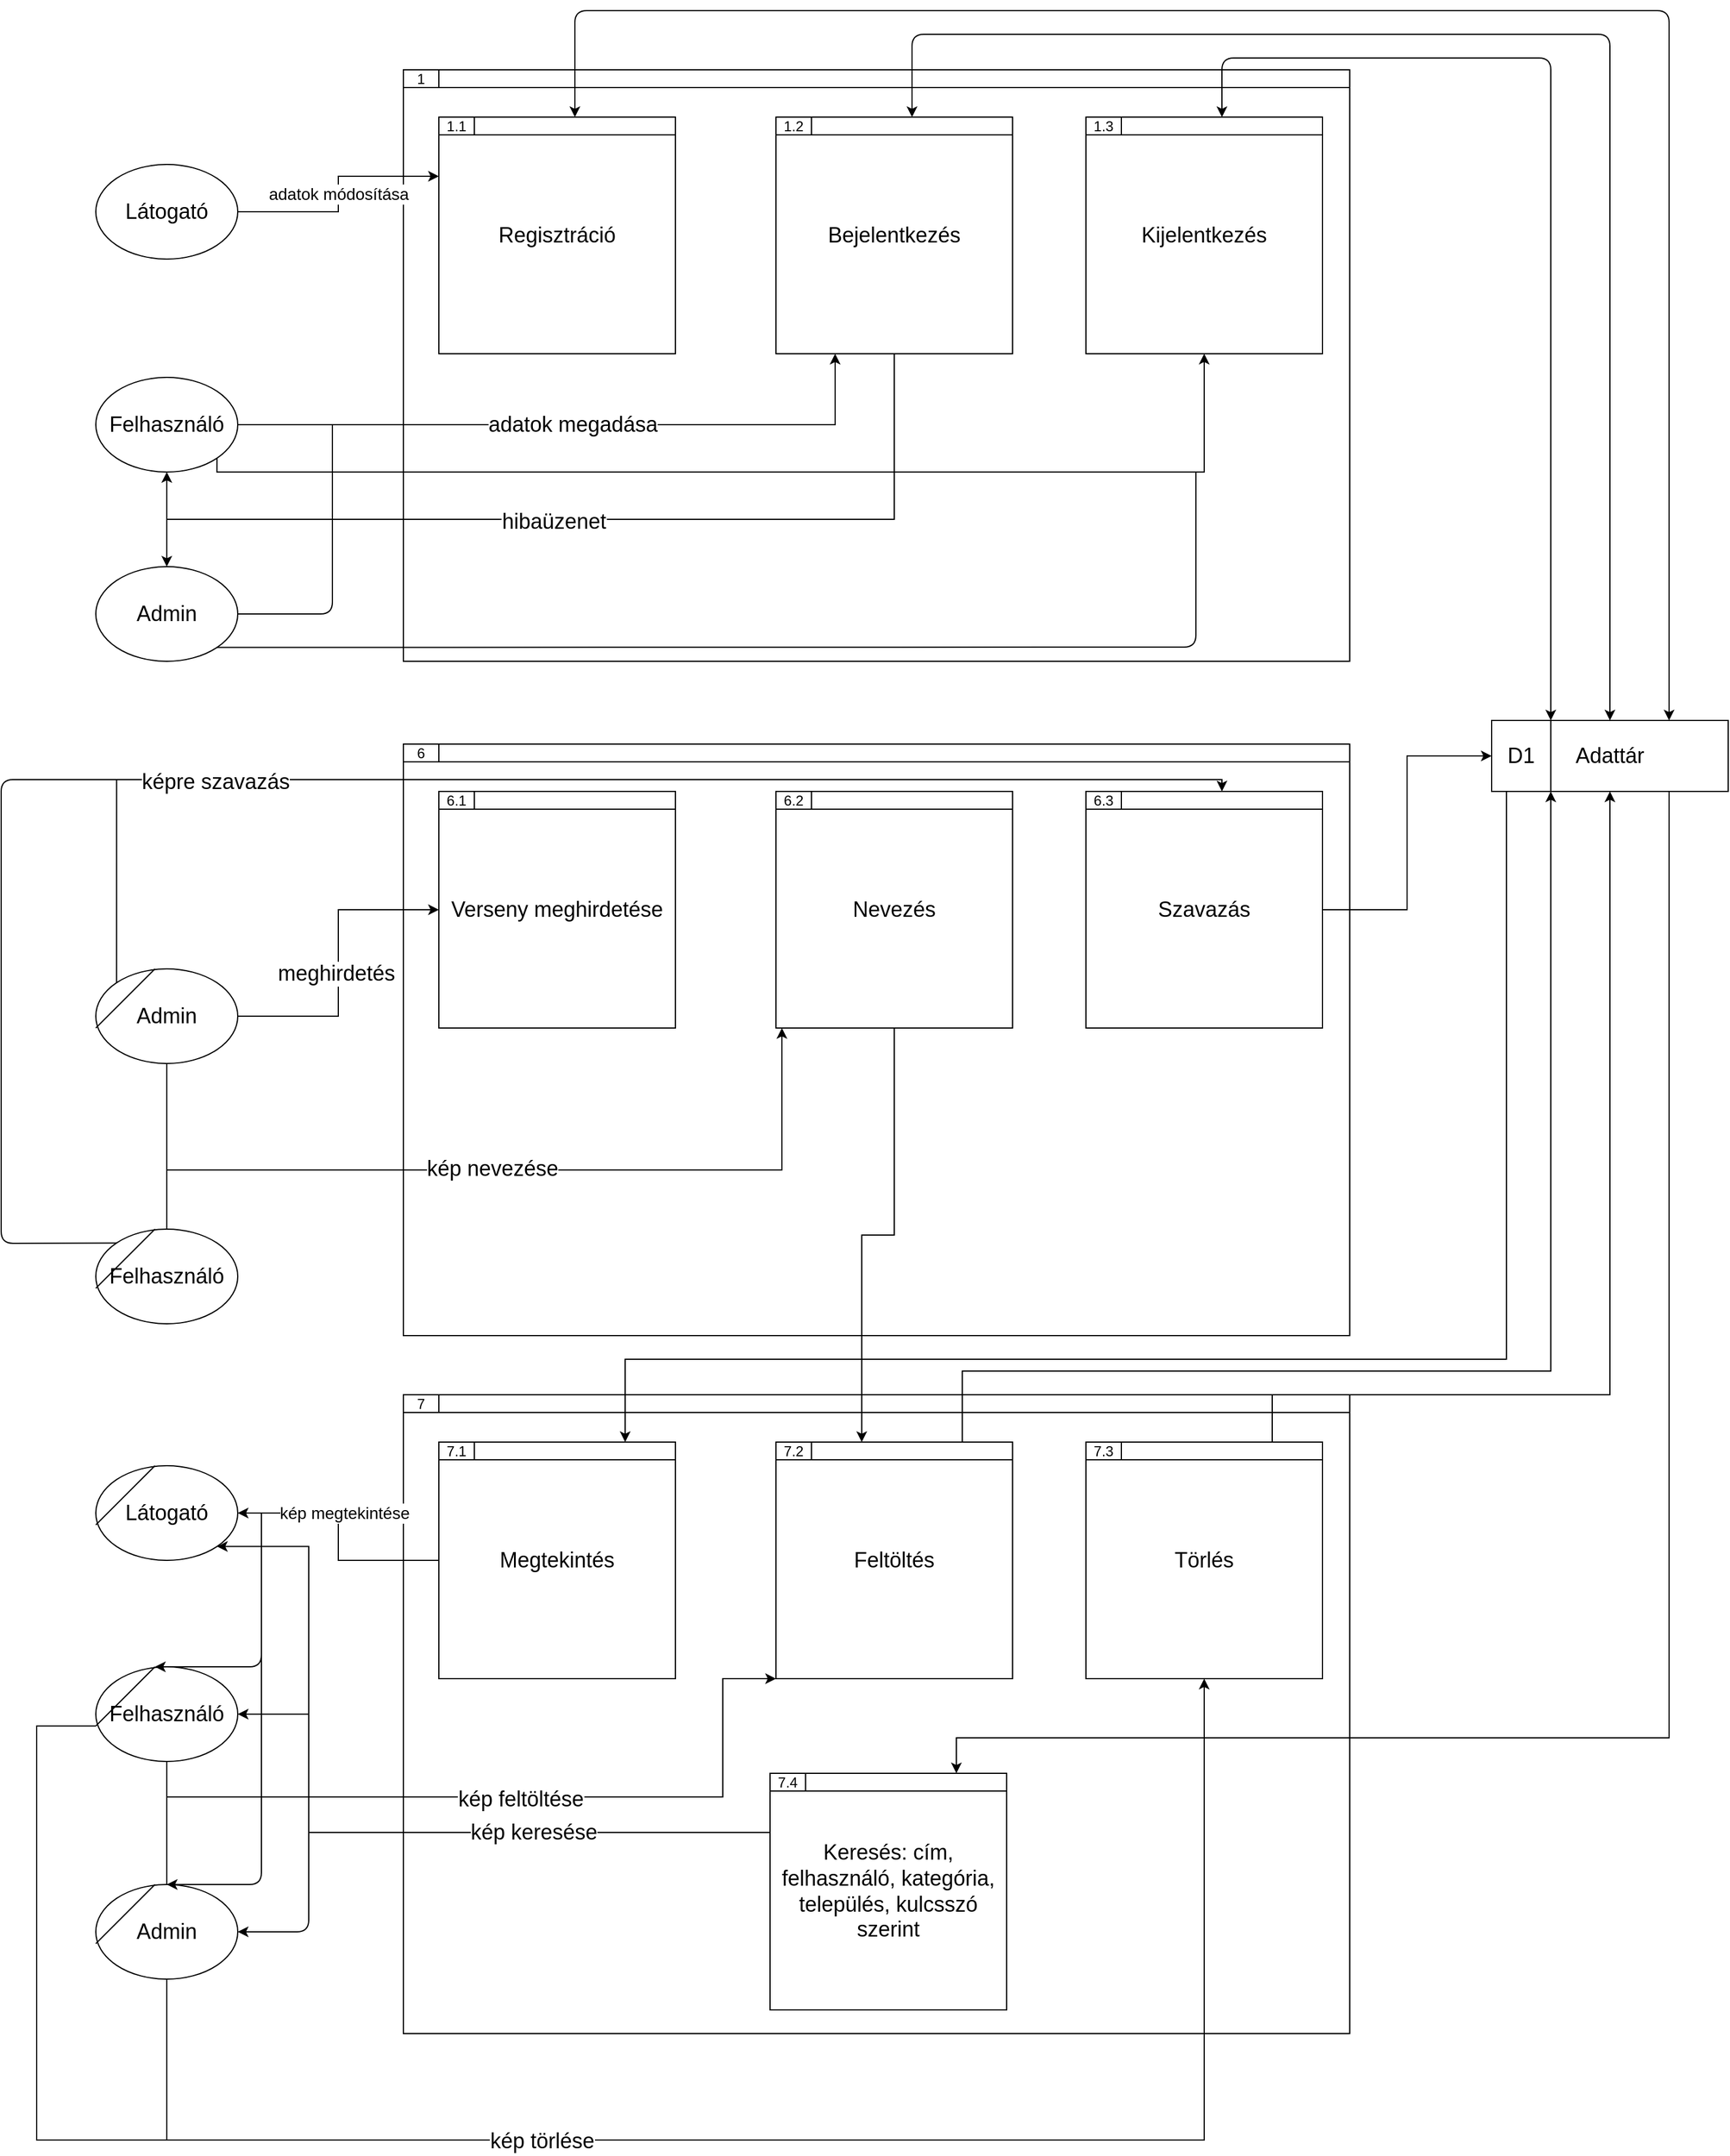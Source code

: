 <mxfile version="14.6.11" type="device"><diagram id="liq6UGpSimHM-IPulGpQ" name="1 oldal"><mxGraphModel dx="2500" dy="896" grid="1" gridSize="10" guides="1" tooltips="1" connect="1" arrows="1" fold="1" page="1" pageScale="1" pageWidth="827" pageHeight="1169" math="0" shadow="0"><root><mxCell id="0"/><mxCell id="1" parent="0"/><mxCell id="KeTaUQjDJI3qpEHihpLi-12" value="" style="group" parent="1" vertex="1" connectable="0"><mxGeometry x="50" y="140" width="900" height="500" as="geometry"/></mxCell><mxCell id="KeTaUQjDJI3qpEHihpLi-9" value="" style="rounded=0;whiteSpace=wrap;html=1;" parent="KeTaUQjDJI3qpEHihpLi-12" vertex="1"><mxGeometry width="800.0" height="500" as="geometry"/></mxCell><mxCell id="KeTaUQjDJI3qpEHihpLi-10" value="1" style="rounded=0;whiteSpace=wrap;html=1;" parent="KeTaUQjDJI3qpEHihpLi-12" vertex="1"><mxGeometry width="30.0" height="15" as="geometry"/></mxCell><mxCell id="KeTaUQjDJI3qpEHihpLi-11" value="" style="rounded=0;whiteSpace=wrap;html=1;" parent="KeTaUQjDJI3qpEHihpLi-12" vertex="1"><mxGeometry x="30.0" width="770.0" height="15" as="geometry"/></mxCell><mxCell id="-LJ7-Fzb_7bHm14a7yFh-14" value="" style="group" vertex="1" connectable="0" parent="KeTaUQjDJI3qpEHihpLi-12"><mxGeometry x="30" y="40" width="200.0" height="200" as="geometry"/></mxCell><mxCell id="-LJ7-Fzb_7bHm14a7yFh-5" value="&lt;font style=&quot;font-size: 18px&quot;&gt;Regisztráció&lt;/font&gt;" style="rounded=0;whiteSpace=wrap;html=1;" vertex="1" parent="-LJ7-Fzb_7bHm14a7yFh-14"><mxGeometry width="200.0" height="200" as="geometry"/></mxCell><mxCell id="-LJ7-Fzb_7bHm14a7yFh-6" value="1.1" style="rounded=0;whiteSpace=wrap;html=1;" vertex="1" parent="-LJ7-Fzb_7bHm14a7yFh-14"><mxGeometry width="30.0" height="15" as="geometry"/></mxCell><mxCell id="-LJ7-Fzb_7bHm14a7yFh-7" value="" style="rounded=0;whiteSpace=wrap;html=1;" vertex="1" parent="-LJ7-Fzb_7bHm14a7yFh-14"><mxGeometry x="30.0" width="170.0" height="15" as="geometry"/></mxCell><mxCell id="-LJ7-Fzb_7bHm14a7yFh-56" value="" style="group" vertex="1" connectable="0" parent="KeTaUQjDJI3qpEHihpLi-12"><mxGeometry x="577" y="40" width="200.0" height="200" as="geometry"/></mxCell><mxCell id="-LJ7-Fzb_7bHm14a7yFh-57" value="&lt;font style=&quot;font-size: 18px&quot;&gt;Kijelentkezés&lt;/font&gt;" style="rounded=0;whiteSpace=wrap;html=1;" vertex="1" parent="-LJ7-Fzb_7bHm14a7yFh-56"><mxGeometry width="200.0" height="200" as="geometry"/></mxCell><mxCell id="-LJ7-Fzb_7bHm14a7yFh-58" value="1.3" style="rounded=0;whiteSpace=wrap;html=1;" vertex="1" parent="-LJ7-Fzb_7bHm14a7yFh-56"><mxGeometry width="30.0" height="15" as="geometry"/></mxCell><mxCell id="-LJ7-Fzb_7bHm14a7yFh-59" value="" style="rounded=0;whiteSpace=wrap;html=1;" vertex="1" parent="-LJ7-Fzb_7bHm14a7yFh-56"><mxGeometry x="30.0" width="170.0" height="15" as="geometry"/></mxCell><mxCell id="-LJ7-Fzb_7bHm14a7yFh-60" value="" style="group" vertex="1" connectable="0" parent="KeTaUQjDJI3qpEHihpLi-12"><mxGeometry x="315" y="40" width="200.0" height="200" as="geometry"/></mxCell><mxCell id="-LJ7-Fzb_7bHm14a7yFh-61" value="&lt;font style=&quot;font-size: 18px&quot;&gt;Bejelentkezés&lt;/font&gt;" style="rounded=0;whiteSpace=wrap;html=1;" vertex="1" parent="-LJ7-Fzb_7bHm14a7yFh-60"><mxGeometry width="200.0" height="200" as="geometry"/></mxCell><mxCell id="-LJ7-Fzb_7bHm14a7yFh-62" value="1.2" style="rounded=0;whiteSpace=wrap;html=1;" vertex="1" parent="-LJ7-Fzb_7bHm14a7yFh-60"><mxGeometry width="30.0" height="15" as="geometry"/></mxCell><mxCell id="-LJ7-Fzb_7bHm14a7yFh-63" value="" style="rounded=0;whiteSpace=wrap;html=1;" vertex="1" parent="-LJ7-Fzb_7bHm14a7yFh-60"><mxGeometry x="30.0" width="170.0" height="15" as="geometry"/></mxCell><mxCell id="-LJ7-Fzb_7bHm14a7yFh-17" value="" style="group" vertex="1" connectable="0" parent="1"><mxGeometry x="970" y="690" width="200" height="60" as="geometry"/></mxCell><mxCell id="-LJ7-Fzb_7bHm14a7yFh-15" value="&lt;font style=&quot;font-size: 18px&quot;&gt;Adattár&lt;/font&gt;" style="rounded=0;whiteSpace=wrap;html=1;align=center;" vertex="1" parent="-LJ7-Fzb_7bHm14a7yFh-17"><mxGeometry width="200" height="60" as="geometry"/></mxCell><mxCell id="-LJ7-Fzb_7bHm14a7yFh-16" value="&lt;font style=&quot;font-size: 18px&quot;&gt;D1&lt;/font&gt;" style="rounded=0;whiteSpace=wrap;html=1;" vertex="1" parent="-LJ7-Fzb_7bHm14a7yFh-17"><mxGeometry width="50" height="60" as="geometry"/></mxCell><mxCell id="-LJ7-Fzb_7bHm14a7yFh-64" value="" style="endArrow=classic;startArrow=classic;html=1;exitX=0.5;exitY=0;exitDx=0;exitDy=0;entryX=0.75;entryY=0;entryDx=0;entryDy=0;" edge="1" parent="1" source="-LJ7-Fzb_7bHm14a7yFh-7" target="-LJ7-Fzb_7bHm14a7yFh-15"><mxGeometry width="50" height="50" relative="1" as="geometry"><mxPoint x="200" y="130" as="sourcePoint"/><mxPoint x="250" y="80" as="targetPoint"/><Array as="points"><mxPoint x="195" y="90"/><mxPoint x="1120" y="90"/></Array></mxGeometry></mxCell><mxCell id="-LJ7-Fzb_7bHm14a7yFh-65" value="" style="endArrow=classic;startArrow=classic;html=1;entryX=0.5;entryY=0;entryDx=0;entryDy=0;exitX=0.5;exitY=0;exitDx=0;exitDy=0;" edge="1" parent="1" source="-LJ7-Fzb_7bHm14a7yFh-63" target="-LJ7-Fzb_7bHm14a7yFh-15"><mxGeometry width="50" height="50" relative="1" as="geometry"><mxPoint x="970" y="250" as="sourcePoint"/><mxPoint x="1020" y="200" as="targetPoint"/><Array as="points"><mxPoint x="480" y="110"/><mxPoint x="1070" y="110"/></Array></mxGeometry></mxCell><mxCell id="-LJ7-Fzb_7bHm14a7yFh-66" value="" style="endArrow=classic;startArrow=classic;html=1;exitX=0.25;exitY=0;exitDx=0;exitDy=0;entryX=0.5;entryY=0;entryDx=0;entryDy=0;" edge="1" parent="1" source="-LJ7-Fzb_7bHm14a7yFh-15" target="-LJ7-Fzb_7bHm14a7yFh-59"><mxGeometry width="50" height="50" relative="1" as="geometry"><mxPoint x="550" y="480" as="sourcePoint"/><mxPoint x="600" y="430" as="targetPoint"/><Array as="points"><mxPoint x="1020" y="130"/><mxPoint x="742" y="130"/></Array></mxGeometry></mxCell><mxCell id="-LJ7-Fzb_7bHm14a7yFh-103" value="&lt;font style=&quot;font-size: 14px&quot;&gt;adatok módosítása&lt;/font&gt;" style="edgeStyle=orthogonalEdgeStyle;rounded=0;orthogonalLoop=1;jettySize=auto;html=1;exitX=1;exitY=0.5;exitDx=0;exitDy=0;entryX=0;entryY=0.25;entryDx=0;entryDy=0;" edge="1" parent="1" source="-LJ7-Fzb_7bHm14a7yFh-67" target="-LJ7-Fzb_7bHm14a7yFh-5"><mxGeometry relative="1" as="geometry"/></mxCell><mxCell id="-LJ7-Fzb_7bHm14a7yFh-67" value="&lt;font style=&quot;font-size: 18px&quot;&gt;Látogató&lt;/font&gt;" style="ellipse;whiteSpace=wrap;html=1;" vertex="1" parent="1"><mxGeometry x="-210" y="220" width="120" height="80" as="geometry"/></mxCell><mxCell id="-LJ7-Fzb_7bHm14a7yFh-70" value="&lt;font style=&quot;font-size: 18px&quot;&gt;adatok megadása&lt;/font&gt;" style="edgeStyle=orthogonalEdgeStyle;rounded=0;orthogonalLoop=1;jettySize=auto;html=1;exitX=1;exitY=0.5;exitDx=0;exitDy=0;entryX=0.25;entryY=1;entryDx=0;entryDy=0;" edge="1" parent="1" source="-LJ7-Fzb_7bHm14a7yFh-68" target="-LJ7-Fzb_7bHm14a7yFh-61"><mxGeometry relative="1" as="geometry"><Array as="points"><mxPoint x="415" y="440"/></Array></mxGeometry></mxCell><mxCell id="-LJ7-Fzb_7bHm14a7yFh-68" value="&lt;font style=&quot;font-size: 18px&quot;&gt;Felhasználó&lt;/font&gt;" style="ellipse;whiteSpace=wrap;html=1;" vertex="1" parent="1"><mxGeometry x="-210" y="400" width="120" height="80" as="geometry"/></mxCell><mxCell id="-LJ7-Fzb_7bHm14a7yFh-69" value="&lt;font style=&quot;font-size: 18px&quot;&gt;Admin&lt;/font&gt;" style="ellipse;whiteSpace=wrap;html=1;" vertex="1" parent="1"><mxGeometry x="-210" y="560" width="120" height="80" as="geometry"/></mxCell><mxCell id="-LJ7-Fzb_7bHm14a7yFh-99" value="" style="endArrow=none;html=1;exitX=1;exitY=0.5;exitDx=0;exitDy=0;" edge="1" parent="1" source="-LJ7-Fzb_7bHm14a7yFh-69"><mxGeometry width="50" height="50" relative="1" as="geometry"><mxPoint x="340" y="530" as="sourcePoint"/><mxPoint x="-10" y="440" as="targetPoint"/><Array as="points"><mxPoint x="-10" y="600"/></Array></mxGeometry></mxCell><mxCell id="-LJ7-Fzb_7bHm14a7yFh-105" value="" style="group" vertex="1" connectable="0" parent="1"><mxGeometry x="50" y="710" width="930" height="1090" as="geometry"/></mxCell><mxCell id="-LJ7-Fzb_7bHm14a7yFh-106" value="" style="rounded=0;whiteSpace=wrap;html=1;" vertex="1" parent="-LJ7-Fzb_7bHm14a7yFh-105"><mxGeometry width="800.0" height="500" as="geometry"/></mxCell><mxCell id="-LJ7-Fzb_7bHm14a7yFh-107" value="6" style="rounded=0;whiteSpace=wrap;html=1;" vertex="1" parent="-LJ7-Fzb_7bHm14a7yFh-105"><mxGeometry width="30.0" height="15" as="geometry"/></mxCell><mxCell id="-LJ7-Fzb_7bHm14a7yFh-108" value="" style="rounded=0;whiteSpace=wrap;html=1;" vertex="1" parent="-LJ7-Fzb_7bHm14a7yFh-105"><mxGeometry x="30.0" width="770.0" height="15" as="geometry"/></mxCell><mxCell id="-LJ7-Fzb_7bHm14a7yFh-109" value="" style="group" vertex="1" connectable="0" parent="-LJ7-Fzb_7bHm14a7yFh-105"><mxGeometry x="30" y="40" width="200.0" height="200" as="geometry"/></mxCell><mxCell id="-LJ7-Fzb_7bHm14a7yFh-110" value="&lt;font style=&quot;font-size: 18px&quot;&gt;Verseny meghirdetése&lt;/font&gt;" style="rounded=0;whiteSpace=wrap;html=1;" vertex="1" parent="-LJ7-Fzb_7bHm14a7yFh-109"><mxGeometry width="200.0" height="200" as="geometry"/></mxCell><mxCell id="-LJ7-Fzb_7bHm14a7yFh-111" value="6.1" style="rounded=0;whiteSpace=wrap;html=1;" vertex="1" parent="-LJ7-Fzb_7bHm14a7yFh-109"><mxGeometry width="30.0" height="15" as="geometry"/></mxCell><mxCell id="-LJ7-Fzb_7bHm14a7yFh-112" value="" style="rounded=0;whiteSpace=wrap;html=1;" vertex="1" parent="-LJ7-Fzb_7bHm14a7yFh-109"><mxGeometry x="30.0" width="170.0" height="15" as="geometry"/></mxCell><mxCell id="-LJ7-Fzb_7bHm14a7yFh-123" value="" style="group" vertex="1" connectable="0" parent="-LJ7-Fzb_7bHm14a7yFh-105"><mxGeometry y="550" width="900" height="540" as="geometry"/></mxCell><mxCell id="-LJ7-Fzb_7bHm14a7yFh-124" value="" style="rounded=0;whiteSpace=wrap;html=1;" vertex="1" parent="-LJ7-Fzb_7bHm14a7yFh-123"><mxGeometry width="800" height="540" as="geometry"/></mxCell><mxCell id="-LJ7-Fzb_7bHm14a7yFh-125" value="7" style="rounded=0;whiteSpace=wrap;html=1;" vertex="1" parent="-LJ7-Fzb_7bHm14a7yFh-123"><mxGeometry width="30.0" height="15" as="geometry"/></mxCell><mxCell id="-LJ7-Fzb_7bHm14a7yFh-126" value="" style="rounded=0;whiteSpace=wrap;html=1;" vertex="1" parent="-LJ7-Fzb_7bHm14a7yFh-123"><mxGeometry x="30.0" width="770.0" height="15" as="geometry"/></mxCell><mxCell id="-LJ7-Fzb_7bHm14a7yFh-127" value="" style="group" vertex="1" connectable="0" parent="-LJ7-Fzb_7bHm14a7yFh-123"><mxGeometry x="30" y="40" width="200.0" height="200" as="geometry"/></mxCell><mxCell id="-LJ7-Fzb_7bHm14a7yFh-128" value="&lt;font style=&quot;font-size: 18px&quot;&gt;Megtekintés&lt;/font&gt;" style="rounded=0;whiteSpace=wrap;html=1;" vertex="1" parent="-LJ7-Fzb_7bHm14a7yFh-127"><mxGeometry width="200.0" height="200" as="geometry"/></mxCell><mxCell id="-LJ7-Fzb_7bHm14a7yFh-129" value="7.1" style="rounded=0;whiteSpace=wrap;html=1;" vertex="1" parent="-LJ7-Fzb_7bHm14a7yFh-127"><mxGeometry width="30.0" height="15" as="geometry"/></mxCell><mxCell id="-LJ7-Fzb_7bHm14a7yFh-130" value="" style="rounded=0;whiteSpace=wrap;html=1;" vertex="1" parent="-LJ7-Fzb_7bHm14a7yFh-127"><mxGeometry x="30.0" width="170.0" height="15" as="geometry"/></mxCell><mxCell id="-LJ7-Fzb_7bHm14a7yFh-131" value="" style="group" vertex="1" connectable="0" parent="-LJ7-Fzb_7bHm14a7yFh-123"><mxGeometry x="577" y="40" width="200.0" height="200" as="geometry"/></mxCell><mxCell id="-LJ7-Fzb_7bHm14a7yFh-132" value="&lt;font style=&quot;font-size: 18px&quot;&gt;Törlés&lt;/font&gt;" style="rounded=0;whiteSpace=wrap;html=1;" vertex="1" parent="-LJ7-Fzb_7bHm14a7yFh-131"><mxGeometry width="200.0" height="200" as="geometry"/></mxCell><mxCell id="-LJ7-Fzb_7bHm14a7yFh-133" value="7.3" style="rounded=0;whiteSpace=wrap;html=1;" vertex="1" parent="-LJ7-Fzb_7bHm14a7yFh-131"><mxGeometry width="30.0" height="15" as="geometry"/></mxCell><mxCell id="-LJ7-Fzb_7bHm14a7yFh-134" value="" style="rounded=0;whiteSpace=wrap;html=1;" vertex="1" parent="-LJ7-Fzb_7bHm14a7yFh-131"><mxGeometry x="30.0" width="170.0" height="15" as="geometry"/></mxCell><mxCell id="-LJ7-Fzb_7bHm14a7yFh-135" value="" style="group" vertex="1" connectable="0" parent="-LJ7-Fzb_7bHm14a7yFh-123"><mxGeometry x="315" y="40" width="200.0" height="200" as="geometry"/></mxCell><mxCell id="-LJ7-Fzb_7bHm14a7yFh-136" value="&lt;font style=&quot;font-size: 18px&quot;&gt;Feltöltés&lt;/font&gt;" style="rounded=0;whiteSpace=wrap;html=1;" vertex="1" parent="-LJ7-Fzb_7bHm14a7yFh-135"><mxGeometry width="200.0" height="200" as="geometry"/></mxCell><mxCell id="-LJ7-Fzb_7bHm14a7yFh-137" value="7.2" style="rounded=0;whiteSpace=wrap;html=1;" vertex="1" parent="-LJ7-Fzb_7bHm14a7yFh-135"><mxGeometry width="30.0" height="15" as="geometry"/></mxCell><mxCell id="-LJ7-Fzb_7bHm14a7yFh-138" value="" style="rounded=0;whiteSpace=wrap;html=1;" vertex="1" parent="-LJ7-Fzb_7bHm14a7yFh-135"><mxGeometry x="30.0" width="170.0" height="15" as="geometry"/></mxCell><mxCell id="-LJ7-Fzb_7bHm14a7yFh-149" value="" style="group" vertex="1" connectable="0" parent="-LJ7-Fzb_7bHm14a7yFh-123"><mxGeometry x="310" y="320" width="200.0" height="200" as="geometry"/></mxCell><mxCell id="-LJ7-Fzb_7bHm14a7yFh-150" value="&lt;font style=&quot;font-size: 18px&quot;&gt;Keresés: cím, felhasználó, kategória, település, kulcsszó szerint&lt;/font&gt;" style="rounded=0;whiteSpace=wrap;html=1;" vertex="1" parent="-LJ7-Fzb_7bHm14a7yFh-149"><mxGeometry width="200.0" height="200" as="geometry"/></mxCell><mxCell id="-LJ7-Fzb_7bHm14a7yFh-151" value="7.4" style="rounded=0;whiteSpace=wrap;html=1;" vertex="1" parent="-LJ7-Fzb_7bHm14a7yFh-149"><mxGeometry width="30.0" height="15" as="geometry"/></mxCell><mxCell id="-LJ7-Fzb_7bHm14a7yFh-152" value="" style="rounded=0;whiteSpace=wrap;html=1;" vertex="1" parent="-LJ7-Fzb_7bHm14a7yFh-149"><mxGeometry x="30.0" width="170.0" height="15" as="geometry"/></mxCell><mxCell id="-LJ7-Fzb_7bHm14a7yFh-117" value="" style="group" vertex="1" connectable="0" parent="-LJ7-Fzb_7bHm14a7yFh-105"><mxGeometry x="577" y="40" width="200.0" height="200" as="geometry"/></mxCell><mxCell id="-LJ7-Fzb_7bHm14a7yFh-118" value="&lt;span style=&quot;font-size: 18px&quot;&gt;Szavazás&lt;/span&gt;" style="rounded=0;whiteSpace=wrap;html=1;" vertex="1" parent="-LJ7-Fzb_7bHm14a7yFh-117"><mxGeometry width="200.0" height="200" as="geometry"/></mxCell><mxCell id="-LJ7-Fzb_7bHm14a7yFh-119" value="6.3" style="rounded=0;whiteSpace=wrap;html=1;" vertex="1" parent="-LJ7-Fzb_7bHm14a7yFh-117"><mxGeometry width="30.0" height="15" as="geometry"/></mxCell><mxCell id="-LJ7-Fzb_7bHm14a7yFh-120" value="" style="rounded=0;whiteSpace=wrap;html=1;" vertex="1" parent="-LJ7-Fzb_7bHm14a7yFh-117"><mxGeometry x="30.0" width="170.0" height="15" as="geometry"/></mxCell><mxCell id="-LJ7-Fzb_7bHm14a7yFh-157" value="" style="group" vertex="1" connectable="0" parent="-LJ7-Fzb_7bHm14a7yFh-105"><mxGeometry x="315" y="40" width="200.0" height="200" as="geometry"/></mxCell><mxCell id="-LJ7-Fzb_7bHm14a7yFh-158" value="&lt;span style=&quot;font-size: 18px&quot;&gt;Nevezés&lt;/span&gt;" style="rounded=0;whiteSpace=wrap;html=1;" vertex="1" parent="-LJ7-Fzb_7bHm14a7yFh-157"><mxGeometry width="200.0" height="200" as="geometry"/></mxCell><mxCell id="-LJ7-Fzb_7bHm14a7yFh-159" value="6.2" style="rounded=0;whiteSpace=wrap;html=1;" vertex="1" parent="-LJ7-Fzb_7bHm14a7yFh-157"><mxGeometry width="30.0" height="15" as="geometry"/></mxCell><mxCell id="-LJ7-Fzb_7bHm14a7yFh-160" value="" style="rounded=0;whiteSpace=wrap;html=1;" vertex="1" parent="-LJ7-Fzb_7bHm14a7yFh-157"><mxGeometry x="30.0" width="170.0" height="15" as="geometry"/></mxCell><mxCell id="-LJ7-Fzb_7bHm14a7yFh-161" style="edgeStyle=orthogonalEdgeStyle;rounded=0;orthogonalLoop=1;jettySize=auto;html=1;exitX=0.5;exitY=1;exitDx=0;exitDy=0;entryX=0.25;entryY=0;entryDx=0;entryDy=0;endArrow=classic;endFill=1;" edge="1" parent="-LJ7-Fzb_7bHm14a7yFh-105" source="-LJ7-Fzb_7bHm14a7yFh-158" target="-LJ7-Fzb_7bHm14a7yFh-138"><mxGeometry relative="1" as="geometry"/></mxCell><mxCell id="-LJ7-Fzb_7bHm14a7yFh-142" style="edgeStyle=orthogonalEdgeStyle;rounded=0;orthogonalLoop=1;jettySize=auto;html=1;exitX=0.5;exitY=1;exitDx=0;exitDy=0;entryX=0.5;entryY=1;entryDx=0;entryDy=0;" edge="1" parent="1" source="-LJ7-Fzb_7bHm14a7yFh-61" target="-LJ7-Fzb_7bHm14a7yFh-68"><mxGeometry relative="1" as="geometry"><Array as="points"><mxPoint x="465" y="520"/><mxPoint x="-150" y="520"/></Array></mxGeometry></mxCell><mxCell id="-LJ7-Fzb_7bHm14a7yFh-144" value="&lt;font style=&quot;font-size: 18px&quot;&gt;hibaüzenet&lt;/font&gt;" style="edgeLabel;html=1;align=center;verticalAlign=middle;resizable=0;points=[];" vertex="1" connectable="0" parent="-LJ7-Fzb_7bHm14a7yFh-142"><mxGeometry x="0.078" y="2" relative="1" as="geometry"><mxPoint as="offset"/></mxGeometry></mxCell><mxCell id="-LJ7-Fzb_7bHm14a7yFh-143" value="" style="endArrow=classic;html=1;entryX=0.5;entryY=0;entryDx=0;entryDy=0;" edge="1" parent="1" target="-LJ7-Fzb_7bHm14a7yFh-69"><mxGeometry width="50" height="50" relative="1" as="geometry"><mxPoint x="-150" y="500" as="sourcePoint"/><mxPoint x="450" y="470" as="targetPoint"/></mxGeometry></mxCell><mxCell id="-LJ7-Fzb_7bHm14a7yFh-147" style="edgeStyle=orthogonalEdgeStyle;rounded=0;orthogonalLoop=1;jettySize=auto;html=1;exitX=1;exitY=1;exitDx=0;exitDy=0;entryX=0.5;entryY=1;entryDx=0;entryDy=0;" edge="1" parent="1" source="-LJ7-Fzb_7bHm14a7yFh-68" target="-LJ7-Fzb_7bHm14a7yFh-57"><mxGeometry relative="1" as="geometry"><Array as="points"><mxPoint x="-108" y="480"/><mxPoint x="727" y="480"/></Array></mxGeometry></mxCell><mxCell id="-LJ7-Fzb_7bHm14a7yFh-148" value="" style="endArrow=none;html=1;entryX=1;entryY=1;entryDx=0;entryDy=0;endFill=0;" edge="1" parent="1" target="-LJ7-Fzb_7bHm14a7yFh-69"><mxGeometry width="50" height="50" relative="1" as="geometry"><mxPoint x="720" y="480" as="sourcePoint"/><mxPoint x="450" y="470" as="targetPoint"/><Array as="points"><mxPoint x="720" y="628"/></Array></mxGeometry></mxCell><mxCell id="-LJ7-Fzb_7bHm14a7yFh-153" style="edgeStyle=orthogonalEdgeStyle;rounded=0;orthogonalLoop=1;jettySize=auto;html=1;exitX=0.75;exitY=0;exitDx=0;exitDy=0;entryX=0.25;entryY=1;entryDx=0;entryDy=0;endArrow=classic;endFill=1;" edge="1" parent="1" source="-LJ7-Fzb_7bHm14a7yFh-138" target="-LJ7-Fzb_7bHm14a7yFh-15"><mxGeometry relative="1" as="geometry"><Array as="points"><mxPoint x="522" y="1240"/><mxPoint x="1020" y="1240"/></Array></mxGeometry></mxCell><mxCell id="-LJ7-Fzb_7bHm14a7yFh-154" style="edgeStyle=orthogonalEdgeStyle;rounded=0;orthogonalLoop=1;jettySize=auto;html=1;exitX=0.75;exitY=0;exitDx=0;exitDy=0;entryX=0.5;entryY=1;entryDx=0;entryDy=0;endArrow=classic;endFill=1;" edge="1" parent="1" source="-LJ7-Fzb_7bHm14a7yFh-134" target="-LJ7-Fzb_7bHm14a7yFh-15"><mxGeometry relative="1" as="geometry"><Array as="points"><mxPoint x="784" y="1260"/><mxPoint x="1070" y="1260"/></Array></mxGeometry></mxCell><mxCell id="-LJ7-Fzb_7bHm14a7yFh-155" style="edgeStyle=orthogonalEdgeStyle;rounded=0;orthogonalLoop=1;jettySize=auto;html=1;exitX=0.25;exitY=1;exitDx=0;exitDy=0;entryX=0.75;entryY=0;entryDx=0;entryDy=0;endArrow=classic;endFill=1;" edge="1" parent="1" source="-LJ7-Fzb_7bHm14a7yFh-16" target="-LJ7-Fzb_7bHm14a7yFh-130"><mxGeometry relative="1" as="geometry"><Array as="points"><mxPoint x="982" y="1230"/><mxPoint x="238" y="1230"/></Array></mxGeometry></mxCell><mxCell id="-LJ7-Fzb_7bHm14a7yFh-156" style="edgeStyle=orthogonalEdgeStyle;rounded=0;orthogonalLoop=1;jettySize=auto;html=1;exitX=0.75;exitY=1;exitDx=0;exitDy=0;entryX=0.75;entryY=0;entryDx=0;entryDy=0;endArrow=classic;endFill=1;" edge="1" parent="1" source="-LJ7-Fzb_7bHm14a7yFh-15" target="-LJ7-Fzb_7bHm14a7yFh-152"><mxGeometry relative="1" as="geometry"><Array as="points"><mxPoint x="1120" y="1550"/><mxPoint x="518" y="1550"/></Array></mxGeometry></mxCell><mxCell id="-LJ7-Fzb_7bHm14a7yFh-162" style="edgeStyle=orthogonalEdgeStyle;rounded=0;orthogonalLoop=1;jettySize=auto;html=1;exitX=1;exitY=0.5;exitDx=0;exitDy=0;entryX=0;entryY=0.5;entryDx=0;entryDy=0;endArrow=classic;endFill=1;" edge="1" parent="1" source="-LJ7-Fzb_7bHm14a7yFh-118" target="-LJ7-Fzb_7bHm14a7yFh-16"><mxGeometry relative="1" as="geometry"/></mxCell><mxCell id="-LJ7-Fzb_7bHm14a7yFh-166" value="" style="group" vertex="1" connectable="0" parent="1"><mxGeometry x="-210" y="1320" width="120" height="80" as="geometry"/></mxCell><mxCell id="-LJ7-Fzb_7bHm14a7yFh-164" value="&lt;font style=&quot;font-size: 18px&quot;&gt;Látogató&lt;/font&gt;" style="ellipse;whiteSpace=wrap;html=1;" vertex="1" parent="-LJ7-Fzb_7bHm14a7yFh-166"><mxGeometry width="120" height="80" as="geometry"/></mxCell><mxCell id="-LJ7-Fzb_7bHm14a7yFh-165" value="" style="endArrow=none;html=1;" edge="1" parent="-LJ7-Fzb_7bHm14a7yFh-166"><mxGeometry width="50" height="50" relative="1" as="geometry"><mxPoint y="50" as="sourcePoint"/><mxPoint x="50" as="targetPoint"/></mxGeometry></mxCell><mxCell id="-LJ7-Fzb_7bHm14a7yFh-167" value="" style="group" vertex="1" connectable="0" parent="1"><mxGeometry x="-210" y="900" width="120" height="80" as="geometry"/></mxCell><mxCell id="-LJ7-Fzb_7bHm14a7yFh-168" value="&lt;font style=&quot;font-size: 18px&quot;&gt;Admin&lt;/font&gt;" style="ellipse;whiteSpace=wrap;html=1;" vertex="1" parent="-LJ7-Fzb_7bHm14a7yFh-167"><mxGeometry width="120" height="80" as="geometry"/></mxCell><mxCell id="-LJ7-Fzb_7bHm14a7yFh-169" value="" style="endArrow=none;html=1;" edge="1" parent="-LJ7-Fzb_7bHm14a7yFh-167"><mxGeometry width="50" height="50" relative="1" as="geometry"><mxPoint y="50" as="sourcePoint"/><mxPoint x="50" as="targetPoint"/></mxGeometry></mxCell><mxCell id="-LJ7-Fzb_7bHm14a7yFh-170" value="" style="group" vertex="1" connectable="0" parent="1"><mxGeometry x="-210" y="1120" width="120" height="80" as="geometry"/></mxCell><mxCell id="-LJ7-Fzb_7bHm14a7yFh-171" value="&lt;font style=&quot;font-size: 18px&quot;&gt;Felhasználó&lt;/font&gt;" style="ellipse;whiteSpace=wrap;html=1;" vertex="1" parent="-LJ7-Fzb_7bHm14a7yFh-170"><mxGeometry width="120" height="80" as="geometry"/></mxCell><mxCell id="-LJ7-Fzb_7bHm14a7yFh-172" value="" style="endArrow=none;html=1;" edge="1" parent="-LJ7-Fzb_7bHm14a7yFh-170"><mxGeometry width="50" height="50" relative="1" as="geometry"><mxPoint y="50" as="sourcePoint"/><mxPoint x="50" as="targetPoint"/></mxGeometry></mxCell><mxCell id="-LJ7-Fzb_7bHm14a7yFh-173" style="edgeStyle=orthogonalEdgeStyle;rounded=0;orthogonalLoop=1;jettySize=auto;html=1;exitX=1;exitY=0.5;exitDx=0;exitDy=0;entryX=0;entryY=0.5;entryDx=0;entryDy=0;endArrow=classic;endFill=1;" edge="1" parent="1" source="-LJ7-Fzb_7bHm14a7yFh-168" target="-LJ7-Fzb_7bHm14a7yFh-110"><mxGeometry relative="1" as="geometry"/></mxCell><mxCell id="-LJ7-Fzb_7bHm14a7yFh-174" value="&lt;font style=&quot;font-size: 18px&quot;&gt;meghirdetés&lt;/font&gt;" style="edgeLabel;html=1;align=center;verticalAlign=middle;resizable=0;points=[];" vertex="1" connectable="0" parent="-LJ7-Fzb_7bHm14a7yFh-173"><mxGeometry x="-0.067" y="2" relative="1" as="geometry"><mxPoint as="offset"/></mxGeometry></mxCell><mxCell id="-LJ7-Fzb_7bHm14a7yFh-175" style="edgeStyle=orthogonalEdgeStyle;rounded=0;orthogonalLoop=1;jettySize=auto;html=1;endArrow=classic;endFill=1;" edge="1" parent="1"><mxGeometry relative="1" as="geometry"><mxPoint x="-150" y="980" as="sourcePoint"/><mxPoint x="370" y="950" as="targetPoint"/><Array as="points"><mxPoint x="-150" y="1070"/><mxPoint x="370" y="1070"/><mxPoint x="370" y="950"/></Array></mxGeometry></mxCell><mxCell id="-LJ7-Fzb_7bHm14a7yFh-177" value="&lt;font style=&quot;font-size: 18px&quot;&gt;kép nevezése&lt;/font&gt;" style="edgeLabel;html=1;align=center;verticalAlign=middle;resizable=0;points=[];" vertex="1" connectable="0" parent="-LJ7-Fzb_7bHm14a7yFh-175"><mxGeometry x="-0.001" y="1" relative="1" as="geometry"><mxPoint as="offset"/></mxGeometry></mxCell><mxCell id="-LJ7-Fzb_7bHm14a7yFh-176" style="edgeStyle=orthogonalEdgeStyle;rounded=0;orthogonalLoop=1;jettySize=auto;html=1;exitX=0;exitY=0;exitDx=0;exitDy=0;entryX=0.5;entryY=0;entryDx=0;entryDy=0;endArrow=classic;endFill=1;" edge="1" parent="1" source="-LJ7-Fzb_7bHm14a7yFh-168" target="-LJ7-Fzb_7bHm14a7yFh-120"><mxGeometry relative="1" as="geometry"><Array as="points"><mxPoint x="-192" y="740"/><mxPoint x="742" y="740"/></Array></mxGeometry></mxCell><mxCell id="-LJ7-Fzb_7bHm14a7yFh-178" value="&lt;span style=&quot;font-size: 18px&quot;&gt;képre szavazás&lt;/span&gt;" style="edgeLabel;html=1;align=center;verticalAlign=middle;resizable=0;points=[];" vertex="1" connectable="0" parent="-LJ7-Fzb_7bHm14a7yFh-176"><mxGeometry x="-0.577" y="-2" relative="1" as="geometry"><mxPoint x="19" as="offset"/></mxGeometry></mxCell><mxCell id="-LJ7-Fzb_7bHm14a7yFh-179" value="" style="endArrow=none;html=1;exitX=0.5;exitY=0;exitDx=0;exitDy=0;" edge="1" parent="1" source="-LJ7-Fzb_7bHm14a7yFh-171"><mxGeometry width="50" height="50" relative="1" as="geometry"><mxPoint x="380" y="1090" as="sourcePoint"/><mxPoint x="-150" y="1070" as="targetPoint"/></mxGeometry></mxCell><mxCell id="-LJ7-Fzb_7bHm14a7yFh-180" value="" style="endArrow=none;html=1;exitX=0;exitY=0;exitDx=0;exitDy=0;" edge="1" parent="1" source="-LJ7-Fzb_7bHm14a7yFh-171"><mxGeometry width="50" height="50" relative="1" as="geometry"><mxPoint x="-330" y="1060" as="sourcePoint"/><mxPoint x="-190" y="740" as="targetPoint"/><Array as="points"><mxPoint x="-290" y="1132"/><mxPoint x="-290" y="740"/></Array></mxGeometry></mxCell><mxCell id="-LJ7-Fzb_7bHm14a7yFh-182" value="" style="group" vertex="1" connectable="0" parent="1"><mxGeometry x="-210" y="1674" width="120" height="80" as="geometry"/></mxCell><mxCell id="-LJ7-Fzb_7bHm14a7yFh-183" value="&lt;font style=&quot;font-size: 18px&quot;&gt;Admin&lt;/font&gt;" style="ellipse;whiteSpace=wrap;html=1;" vertex="1" parent="-LJ7-Fzb_7bHm14a7yFh-182"><mxGeometry width="120" height="80" as="geometry"/></mxCell><mxCell id="-LJ7-Fzb_7bHm14a7yFh-184" value="" style="endArrow=none;html=1;" edge="1" parent="-LJ7-Fzb_7bHm14a7yFh-182"><mxGeometry width="50" height="50" relative="1" as="geometry"><mxPoint y="50" as="sourcePoint"/><mxPoint x="50" as="targetPoint"/></mxGeometry></mxCell><mxCell id="-LJ7-Fzb_7bHm14a7yFh-186" value="" style="group" vertex="1" connectable="0" parent="1"><mxGeometry x="-210" y="1490" width="120" height="80" as="geometry"/></mxCell><mxCell id="-LJ7-Fzb_7bHm14a7yFh-187" value="&lt;font style=&quot;font-size: 18px&quot;&gt;Felhasználó&lt;/font&gt;" style="ellipse;whiteSpace=wrap;html=1;" vertex="1" parent="-LJ7-Fzb_7bHm14a7yFh-186"><mxGeometry width="120" height="80" as="geometry"/></mxCell><mxCell id="-LJ7-Fzb_7bHm14a7yFh-188" value="" style="endArrow=none;html=1;" edge="1" parent="-LJ7-Fzb_7bHm14a7yFh-186"><mxGeometry width="50" height="50" relative="1" as="geometry"><mxPoint y="50" as="sourcePoint"/><mxPoint x="50" as="targetPoint"/></mxGeometry></mxCell><mxCell id="-LJ7-Fzb_7bHm14a7yFh-191" value="" style="endArrow=classic;html=1;endFill=1;" edge="1" parent="1"><mxGeometry width="50" height="50" relative="1" as="geometry"><mxPoint x="-70" y="1360" as="sourcePoint"/><mxPoint x="-160" y="1490" as="targetPoint"/><Array as="points"><mxPoint x="-70" y="1490"/></Array></mxGeometry></mxCell><mxCell id="-LJ7-Fzb_7bHm14a7yFh-192" value="" style="endArrow=none;html=1;exitX=0.5;exitY=0;exitDx=0;exitDy=0;startArrow=classic;startFill=1;" edge="1" parent="1" source="-LJ7-Fzb_7bHm14a7yFh-183"><mxGeometry width="50" height="50" relative="1" as="geometry"><mxPoint x="-140" y="1670" as="sourcePoint"/><mxPoint x="-70" y="1470" as="targetPoint"/><Array as="points"><mxPoint x="-70" y="1674"/></Array></mxGeometry></mxCell><mxCell id="-LJ7-Fzb_7bHm14a7yFh-196" value="" style="endArrow=none;html=1;exitX=1;exitY=0.5;exitDx=0;exitDy=0;startArrow=classic;startFill=1;" edge="1" parent="1" source="-LJ7-Fzb_7bHm14a7yFh-187"><mxGeometry width="50" height="50" relative="1" as="geometry"><mxPoint x="-10" y="1550" as="sourcePoint"/><mxPoint x="-30" y="1530" as="targetPoint"/></mxGeometry></mxCell><mxCell id="-LJ7-Fzb_7bHm14a7yFh-197" value="" style="endArrow=none;html=1;exitX=1;exitY=0.5;exitDx=0;exitDy=0;startArrow=classic;startFill=1;" edge="1" parent="1" source="-LJ7-Fzb_7bHm14a7yFh-183"><mxGeometry width="50" height="50" relative="1" as="geometry"><mxPoint x="-60" y="1730" as="sourcePoint"/><mxPoint x="-30" y="1630" as="targetPoint"/><Array as="points"><mxPoint x="-30" y="1714"/></Array></mxGeometry></mxCell><mxCell id="-LJ7-Fzb_7bHm14a7yFh-189" style="edgeStyle=orthogonalEdgeStyle;rounded=0;orthogonalLoop=1;jettySize=auto;html=1;exitX=0;exitY=0.5;exitDx=0;exitDy=0;entryX=1;entryY=0.5;entryDx=0;entryDy=0;endArrow=classic;endFill=1;" edge="1" parent="1" source="-LJ7-Fzb_7bHm14a7yFh-128" target="-LJ7-Fzb_7bHm14a7yFh-164"><mxGeometry relative="1" as="geometry"/></mxCell><mxCell id="-LJ7-Fzb_7bHm14a7yFh-190" value="&lt;font style=&quot;font-size: 14px&quot;&gt;kép megtekintése&lt;/font&gt;" style="edgeLabel;html=1;align=center;verticalAlign=middle;resizable=0;points=[];" vertex="1" connectable="0" parent="-LJ7-Fzb_7bHm14a7yFh-189"><mxGeometry x="-0.423" y="3" relative="1" as="geometry"><mxPoint x="-20" y="-43" as="offset"/></mxGeometry></mxCell><mxCell id="-LJ7-Fzb_7bHm14a7yFh-193" style="edgeStyle=orthogonalEdgeStyle;rounded=0;orthogonalLoop=1;jettySize=auto;html=1;exitX=0;exitY=0.25;exitDx=0;exitDy=0;entryX=1;entryY=1;entryDx=0;entryDy=0;endArrow=classic;endFill=1;" edge="1" parent="1" source="-LJ7-Fzb_7bHm14a7yFh-150" target="-LJ7-Fzb_7bHm14a7yFh-164"><mxGeometry relative="1" as="geometry"><Array as="points"><mxPoint x="-30" y="1630"/><mxPoint x="-30" y="1388"/></Array></mxGeometry></mxCell><mxCell id="-LJ7-Fzb_7bHm14a7yFh-194" value="&lt;font style=&quot;font-size: 18px&quot;&gt;kép keresése&lt;/font&gt;" style="edgeLabel;html=1;align=center;verticalAlign=middle;resizable=0;points=[];" vertex="1" connectable="0" parent="-LJ7-Fzb_7bHm14a7yFh-193"><mxGeometry x="0.559" y="-2" relative="1" as="geometry"><mxPoint x="188" y="163" as="offset"/></mxGeometry></mxCell><mxCell id="-LJ7-Fzb_7bHm14a7yFh-200" style="edgeStyle=orthogonalEdgeStyle;rounded=0;orthogonalLoop=1;jettySize=auto;html=1;exitX=0.5;exitY=1;exitDx=0;exitDy=0;startArrow=none;startFill=0;endArrow=classic;endFill=1;" edge="1" parent="1" source="-LJ7-Fzb_7bHm14a7yFh-187" target="-LJ7-Fzb_7bHm14a7yFh-136"><mxGeometry relative="1" as="geometry"><Array as="points"><mxPoint x="-150" y="1600"/><mxPoint x="320" y="1600"/><mxPoint x="320" y="1500"/></Array></mxGeometry></mxCell><mxCell id="-LJ7-Fzb_7bHm14a7yFh-202" value="&lt;font style=&quot;font-size: 18px&quot;&gt;kép feltöltése&lt;/font&gt;" style="edgeLabel;html=1;align=center;verticalAlign=middle;resizable=0;points=[];" vertex="1" connectable="0" parent="-LJ7-Fzb_7bHm14a7yFh-200"><mxGeometry x="0.018" y="-2" relative="1" as="geometry"><mxPoint as="offset"/></mxGeometry></mxCell><mxCell id="-LJ7-Fzb_7bHm14a7yFh-201" value="" style="endArrow=none;html=1;exitX=0.5;exitY=0;exitDx=0;exitDy=0;" edge="1" parent="1" source="-LJ7-Fzb_7bHm14a7yFh-183"><mxGeometry width="50" height="50" relative="1" as="geometry"><mxPoint x="-150" y="1670" as="sourcePoint"/><mxPoint x="-150" y="1600" as="targetPoint"/></mxGeometry></mxCell><mxCell id="-LJ7-Fzb_7bHm14a7yFh-203" style="edgeStyle=orthogonalEdgeStyle;rounded=0;orthogonalLoop=1;jettySize=auto;html=1;exitX=0.5;exitY=1;exitDx=0;exitDy=0;startArrow=none;startFill=0;endArrow=classic;endFill=1;entryX=0.5;entryY=1;entryDx=0;entryDy=0;" edge="1" parent="1" target="-LJ7-Fzb_7bHm14a7yFh-132"><mxGeometry relative="1" as="geometry"><mxPoint x="-210" y="1540" as="sourcePoint"/><Array as="points"><mxPoint x="-260" y="1540"/><mxPoint x="-260" y="1890"/><mxPoint x="727" y="1890"/></Array></mxGeometry></mxCell><mxCell id="-LJ7-Fzb_7bHm14a7yFh-206" value="&lt;font style=&quot;font-size: 18px&quot;&gt;kép törlése&lt;/font&gt;" style="edgeLabel;html=1;align=center;verticalAlign=middle;resizable=0;points=[];" vertex="1" connectable="0" parent="-LJ7-Fzb_7bHm14a7yFh-203"><mxGeometry x="-0.069" y="-1" relative="1" as="geometry"><mxPoint as="offset"/></mxGeometry></mxCell><mxCell id="-LJ7-Fzb_7bHm14a7yFh-204" value="" style="endArrow=none;html=1;entryX=0.5;entryY=1;entryDx=0;entryDy=0;" edge="1" parent="1" target="-LJ7-Fzb_7bHm14a7yFh-183"><mxGeometry width="50" height="50" relative="1" as="geometry"><mxPoint x="-150" y="1890" as="sourcePoint"/><mxPoint x="-125" y="1770" as="targetPoint"/></mxGeometry></mxCell></root></mxGraphModel></diagram></mxfile>